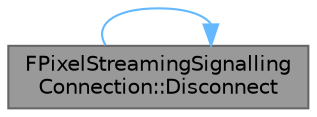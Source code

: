 digraph "FPixelStreamingSignallingConnection::Disconnect"
{
 // INTERACTIVE_SVG=YES
 // LATEX_PDF_SIZE
  bgcolor="transparent";
  edge [fontname=Helvetica,fontsize=10,labelfontname=Helvetica,labelfontsize=10];
  node [fontname=Helvetica,fontsize=10,shape=box,height=0.2,width=0.4];
  rankdir="LR";
  Node1 [id="Node000001",label="FPixelStreamingSignalling\lConnection::Disconnect",height=0.2,width=0.4,color="gray40", fillcolor="grey60", style="filled", fontcolor="black",tooltip="Disconnects from the signalling server with a reason message."];
  Node1 -> Node1 [id="edge1_Node000001_Node000001",color="steelblue1",style="solid",tooltip=" "];
}
